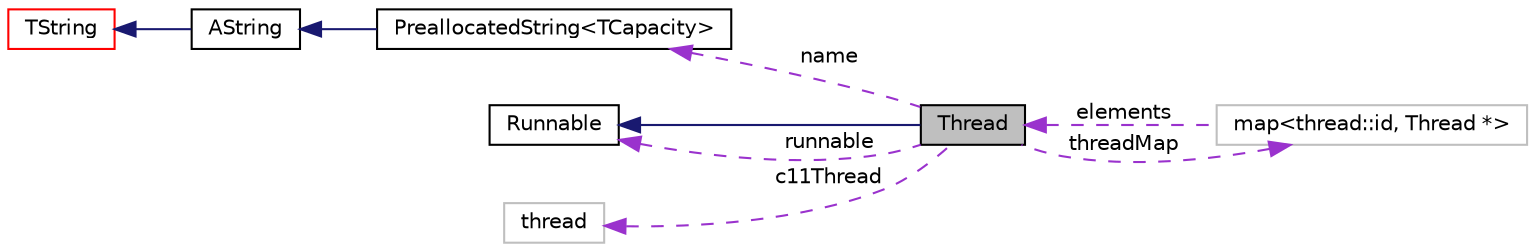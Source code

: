 digraph "Thread"
{
  edge [fontname="Helvetica",fontsize="10",labelfontname="Helvetica",labelfontsize="10"];
  node [fontname="Helvetica",fontsize="10",shape=record];
  rankdir="LR";
  Node2 [label="Thread",height=0.2,width=0.4,color="black", fillcolor="grey75", style="filled", fontcolor="black"];
  Node4 [label="map\<thread::id, Thread *\>",height=0.2,width=0.4,color="grey75", fillcolor="white", style="filled"];
  Node5 [label="PreallocatedString\<TCapacity\>",height=0.2,width=0.4,color="black", fillcolor="white", style="filled",URL="$classaworx_1_1lib_1_1strings_1_1PreallocatedString.html"];
  Node2 -> Node4 [dir="back",color="darkorchid3",fontsize="10",style="dashed",label=" elements" ,fontname="Helvetica"];
  Node3 -> Node2 [dir="back",color="midnightblue",fontsize="10",style="solid",fontname="Helvetica"];
  Node3 -> Node2 [dir="back",color="darkorchid3",fontsize="10",style="dashed",label=" runnable" ,fontname="Helvetica"];
  Node4 -> Node2 [dir="back",color="darkorchid3",fontsize="10",style="dashed",label=" threadMap" ,fontname="Helvetica"];
  Node5 -> Node2 [dir="back",color="darkorchid3",fontsize="10",style="dashed",label=" name" ,fontname="Helvetica"];
  Node6 -> Node5 [dir="back",color="midnightblue",fontsize="10",style="solid",fontname="Helvetica"];
  Node7 -> Node6 [dir="back",color="midnightblue",fontsize="10",style="solid",fontname="Helvetica"];
  Node9 -> Node2 [dir="back",color="darkorchid3",fontsize="10",style="dashed",label=" c11Thread" ,fontname="Helvetica"];
  Node3 [label="Runnable",height=0.2,width=0.4,color="black", fillcolor="white", style="filled",URL="$classaworx_1_1lib_1_1threads_1_1Runnable.html"];
  Node6 [label="AString",height=0.2,width=0.4,color="black", fillcolor="white", style="filled",URL="$classaworx_1_1lib_1_1strings_1_1AString.html"];
  Node7 [label="TString",height=0.2,width=0.4,color="red", fillcolor="white", style="filled",URL="$classaworx_1_1lib_1_1strings_1_1TString.html"];
  Node9 [label="thread",height=0.2,width=0.4,color="grey75", fillcolor="white", style="filled",tooltip="STL class. "];
}

